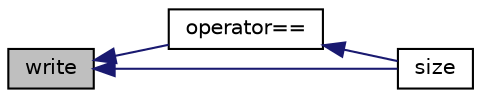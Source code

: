 digraph "write"
{
  bgcolor="transparent";
  edge [fontname="Helvetica",fontsize="10",labelfontname="Helvetica",labelfontsize="10"];
  node [fontname="Helvetica",fontsize="10",shape=record];
  rankdir="LR";
  Node1 [label="write",height=0.2,width=0.4,color="black", fillcolor="grey75", style="filled", fontcolor="black"];
  Node1 -> Node2 [dir="back",color="midnightblue",fontsize="10",style="solid",fontname="Helvetica"];
  Node2 [label="operator==",height=0.2,width=0.4,color="black",URL="$a02581.html#a587f2ef28905ed27d15d33b75aff91a9",tooltip="compare. "];
  Node2 -> Node3 [dir="back",color="midnightblue",fontsize="10",style="solid",fontname="Helvetica"];
  Node3 [label="size",height=0.2,width=0.4,color="black",URL="$a02581.html#a0eab0e27c1d6263d45205b01fbaeb648",tooltip="Return size of this patch in the polyMesh face list. "];
  Node1 -> Node3 [dir="back",color="midnightblue",fontsize="10",style="solid",fontname="Helvetica"];
}
